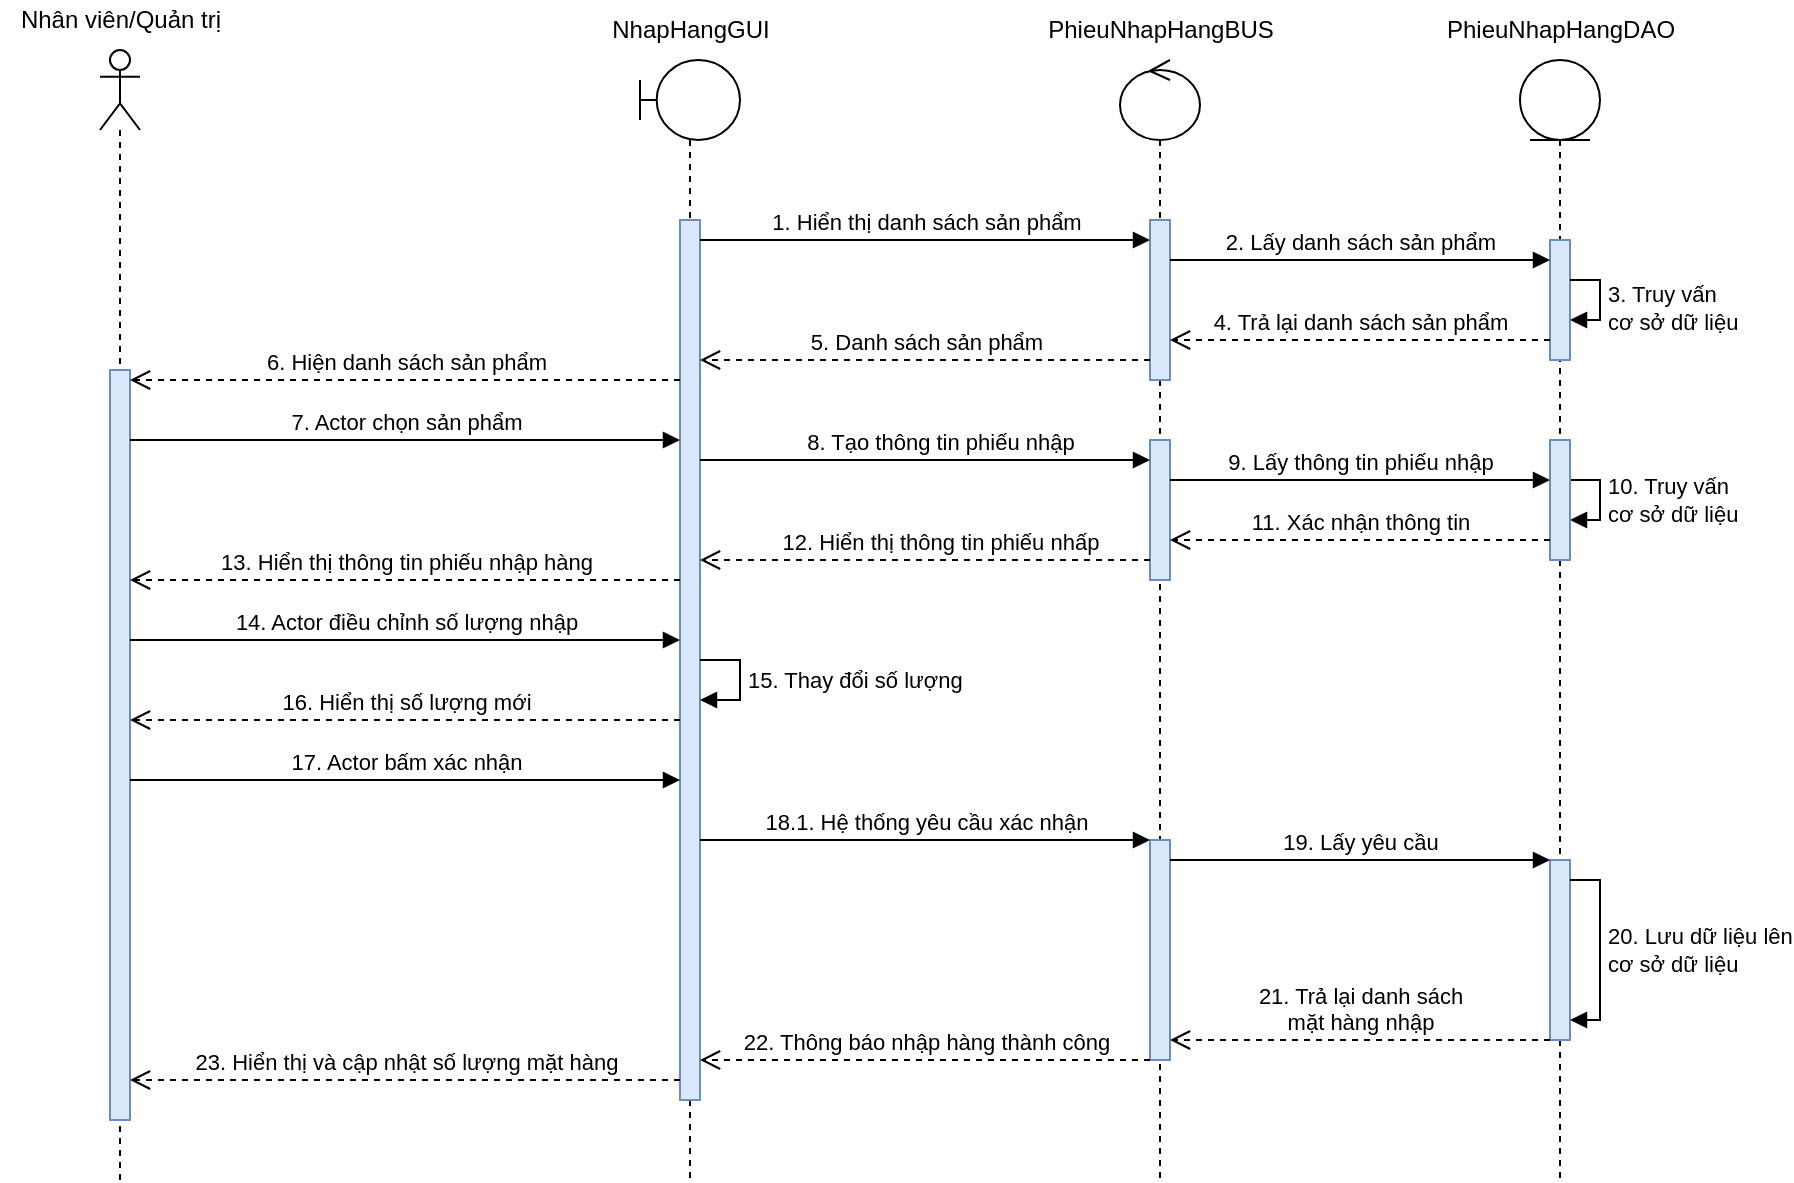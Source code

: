 <mxfile version="16.5.1" type="device"><diagram id="zxSlFvNWauaxwtIFHq2a" name="Page-1"><mxGraphModel dx="848" dy="696" grid="1" gridSize="10" guides="1" tooltips="1" connect="1" arrows="1" fold="1" page="1" pageScale="1" pageWidth="850" pageHeight="1100" math="0" shadow="0"><root><mxCell id="0"/><mxCell id="1" parent="0"/><mxCell id="zFtlnsnSB8njbzp9fkom-5" value="" style="shape=umlLifeline;participant=umlActor;perimeter=lifelinePerimeter;whiteSpace=wrap;html=1;container=1;collapsible=0;recursiveResize=0;verticalAlign=top;spacingTop=36;outlineConnect=0;" parent="1" vertex="1"><mxGeometry x="120" y="25" width="20" height="565" as="geometry"/></mxCell><mxCell id="zFtlnsnSB8njbzp9fkom-6" value="" style="html=1;points=[];perimeter=orthogonalPerimeter;fillColor=#dae8fc;strokeColor=#6c8ebf;" parent="zFtlnsnSB8njbzp9fkom-5" vertex="1"><mxGeometry x="5" y="160" width="10" height="375" as="geometry"/></mxCell><mxCell id="zFtlnsnSB8njbzp9fkom-7" value="Nhân viên/Quản trị" style="text;html=1;align=center;verticalAlign=middle;resizable=0;points=[];autosize=1;strokeColor=none;fillColor=none;" parent="1" vertex="1"><mxGeometry x="70" width="120" height="20" as="geometry"/></mxCell><mxCell id="zFtlnsnSB8njbzp9fkom-8" value="" style="shape=umlLifeline;participant=umlBoundary;perimeter=lifelinePerimeter;whiteSpace=wrap;html=1;container=1;collapsible=0;recursiveResize=0;verticalAlign=top;spacingTop=36;outlineConnect=0;" parent="1" vertex="1"><mxGeometry x="390" y="30" width="50" height="560" as="geometry"/></mxCell><mxCell id="QlTCgcY2syCkXcn_rZdn-1" value="" style="html=1;points=[];perimeter=orthogonalPerimeter;fillColor=#dae8fc;strokeColor=#6c8ebf;" parent="zFtlnsnSB8njbzp9fkom-8" vertex="1"><mxGeometry x="20" y="80" width="10" height="440" as="geometry"/></mxCell><mxCell id="V0rGVLi3v3cGWSiFY8pq-27" value="15. Thay đổi số lượng" style="edgeStyle=orthogonalEdgeStyle;html=1;align=left;spacingLeft=2;endArrow=block;rounded=0;" parent="zFtlnsnSB8njbzp9fkom-8" source="QlTCgcY2syCkXcn_rZdn-1" target="QlTCgcY2syCkXcn_rZdn-1" edge="1"><mxGeometry relative="1" as="geometry"><mxPoint x="93" y="280" as="sourcePoint"/><Array as="points"><mxPoint x="50" y="300"/><mxPoint x="50" y="320"/></Array><mxPoint x="98" y="300" as="targetPoint"/></mxGeometry></mxCell><mxCell id="zFtlnsnSB8njbzp9fkom-10" value="" style="shape=umlLifeline;participant=umlControl;perimeter=lifelinePerimeter;whiteSpace=wrap;html=1;container=1;collapsible=0;recursiveResize=0;verticalAlign=top;spacingTop=36;outlineConnect=0;" parent="1" vertex="1"><mxGeometry x="630" y="30" width="40" height="560" as="geometry"/></mxCell><mxCell id="QlTCgcY2syCkXcn_rZdn-2" value="" style="html=1;points=[];perimeter=orthogonalPerimeter;fillColor=#dae8fc;strokeColor=#6c8ebf;" parent="zFtlnsnSB8njbzp9fkom-10" vertex="1"><mxGeometry x="15" y="80" width="10" height="80" as="geometry"/></mxCell><mxCell id="V0rGVLi3v3cGWSiFY8pq-11" value="" style="html=1;points=[];perimeter=orthogonalPerimeter;fillColor=#dae8fc;strokeColor=#6c8ebf;" parent="zFtlnsnSB8njbzp9fkom-10" vertex="1"><mxGeometry x="15" y="390" width="10" height="110" as="geometry"/></mxCell><mxCell id="3vRETZdbolMtz3a7yPNI-3" value="" style="html=1;points=[];perimeter=orthogonalPerimeter;fillColor=#dae8fc;strokeColor=#6c8ebf;" parent="zFtlnsnSB8njbzp9fkom-10" vertex="1"><mxGeometry x="15" y="190" width="10" height="70" as="geometry"/></mxCell><mxCell id="zFtlnsnSB8njbzp9fkom-12" value="NhapHangGUI" style="text;html=1;align=center;verticalAlign=middle;resizable=0;points=[];autosize=1;strokeColor=none;fillColor=none;" parent="1" vertex="1"><mxGeometry x="365" width="100" height="30" as="geometry"/></mxCell><mxCell id="zFtlnsnSB8njbzp9fkom-13" value="PhieuNhapHangBUS" style="text;html=1;align=center;verticalAlign=middle;resizable=0;points=[];autosize=1;strokeColor=none;fillColor=none;" parent="1" vertex="1"><mxGeometry x="580" width="140" height="30" as="geometry"/></mxCell><mxCell id="zFtlnsnSB8njbzp9fkom-20" value="" style="shape=umlLifeline;participant=umlEntity;perimeter=lifelinePerimeter;whiteSpace=wrap;html=1;container=1;collapsible=0;recursiveResize=0;verticalAlign=top;spacingTop=36;outlineConnect=0;" parent="1" vertex="1"><mxGeometry x="830" y="30" width="40" height="560" as="geometry"/></mxCell><mxCell id="QlTCgcY2syCkXcn_rZdn-5" value="" style="html=1;points=[];perimeter=orthogonalPerimeter;fillColor=#dae8fc;strokeColor=#6c8ebf;" parent="zFtlnsnSB8njbzp9fkom-20" vertex="1"><mxGeometry x="15" y="90" width="10" height="60" as="geometry"/></mxCell><mxCell id="S6ySMNctU75X029BvpDs-12" value="3. Truy vấn&lt;br&gt;cơ sở dữ liệu" style="edgeStyle=orthogonalEdgeStyle;html=1;align=left;spacingLeft=2;endArrow=block;rounded=0;" parent="zFtlnsnSB8njbzp9fkom-20" source="QlTCgcY2syCkXcn_rZdn-5" target="QlTCgcY2syCkXcn_rZdn-5" edge="1"><mxGeometry x="0.162" relative="1" as="geometry"><mxPoint x="55" y="110" as="sourcePoint"/><Array as="points"><mxPoint x="40" y="110"/><mxPoint x="40" y="130"/></Array><mxPoint x="60" y="130" as="targetPoint"/><mxPoint as="offset"/></mxGeometry></mxCell><mxCell id="V0rGVLi3v3cGWSiFY8pq-4" value="10. Truy vấn&lt;br&gt;cơ sở dữ liệu" style="edgeStyle=orthogonalEdgeStyle;html=1;align=left;spacingLeft=2;endArrow=block;rounded=0;" parent="zFtlnsnSB8njbzp9fkom-20" source="V0rGVLi3v3cGWSiFY8pq-6" target="V0rGVLi3v3cGWSiFY8pq-6" edge="1"><mxGeometry relative="1" as="geometry"><mxPoint x="40" y="250" as="sourcePoint"/><Array as="points"><mxPoint x="40" y="210"/><mxPoint x="40" y="230"/></Array><mxPoint x="40" y="290" as="targetPoint"/><mxPoint as="offset"/></mxGeometry></mxCell><mxCell id="V0rGVLi3v3cGWSiFY8pq-6" value="" style="html=1;points=[];perimeter=orthogonalPerimeter;fillColor=#dae8fc;strokeColor=#6c8ebf;" parent="zFtlnsnSB8njbzp9fkom-20" vertex="1"><mxGeometry x="15" y="190" width="10" height="60" as="geometry"/></mxCell><mxCell id="V0rGVLi3v3cGWSiFY8pq-13" value="" style="html=1;points=[];perimeter=orthogonalPerimeter;fillColor=#dae8fc;strokeColor=#6c8ebf;" parent="zFtlnsnSB8njbzp9fkom-20" vertex="1"><mxGeometry x="15" y="400" width="10" height="90" as="geometry"/></mxCell><mxCell id="V0rGVLi3v3cGWSiFY8pq-15" value="20. Lưu dữ liệu lên&lt;br&gt;cơ sở dữ liệu" style="edgeStyle=orthogonalEdgeStyle;html=1;align=left;spacingLeft=2;endArrow=block;rounded=0;" parent="zFtlnsnSB8njbzp9fkom-20" source="V0rGVLi3v3cGWSiFY8pq-13" target="V0rGVLi3v3cGWSiFY8pq-13" edge="1"><mxGeometry relative="1" as="geometry"><mxPoint x="45" y="380" as="sourcePoint"/><Array as="points"><mxPoint x="40" y="410"/><mxPoint x="40" y="480"/></Array><mxPoint x="50" y="400" as="targetPoint"/></mxGeometry></mxCell><mxCell id="zFtlnsnSB8njbzp9fkom-22" value="PhieuNhapHangDAO" style="text;html=1;align=center;verticalAlign=middle;resizable=0;points=[];autosize=1;strokeColor=none;fillColor=none;" parent="1" vertex="1"><mxGeometry x="780" width="140" height="30" as="geometry"/></mxCell><mxCell id="S6ySMNctU75X029BvpDs-2" value="7. Actor chọn sản phẩm" style="html=1;verticalAlign=bottom;endArrow=block;rounded=0;" parent="1" source="zFtlnsnSB8njbzp9fkom-6" target="QlTCgcY2syCkXcn_rZdn-1" edge="1"><mxGeometry width="80" relative="1" as="geometry"><mxPoint x="250" y="160" as="sourcePoint"/><mxPoint x="330" y="160" as="targetPoint"/><Array as="points"><mxPoint x="320" y="220"/></Array></mxGeometry></mxCell><mxCell id="S6ySMNctU75X029BvpDs-3" value="1. Hiển thị danh sách sản phẩm" style="html=1;verticalAlign=bottom;endArrow=block;rounded=0;" parent="1" source="QlTCgcY2syCkXcn_rZdn-1" target="QlTCgcY2syCkXcn_rZdn-2" edge="1"><mxGeometry width="80" relative="1" as="geometry"><mxPoint x="450" y="280" as="sourcePoint"/><mxPoint x="530" y="280" as="targetPoint"/><Array as="points"><mxPoint x="510" y="120"/></Array></mxGeometry></mxCell><mxCell id="S6ySMNctU75X029BvpDs-4" value="2. Lấy danh sách sản phẩm" style="html=1;verticalAlign=bottom;endArrow=block;rounded=0;" parent="1" source="QlTCgcY2syCkXcn_rZdn-2" target="QlTCgcY2syCkXcn_rZdn-5" edge="1"><mxGeometry width="80" relative="1" as="geometry"><mxPoint x="490" y="280" as="sourcePoint"/><mxPoint x="570" y="280" as="targetPoint"/><Array as="points"><mxPoint x="740" y="130"/></Array></mxGeometry></mxCell><mxCell id="S6ySMNctU75X029BvpDs-9" value="4. Trả lại danh sách sản phẩm" style="html=1;verticalAlign=bottom;endArrow=open;dashed=1;endSize=8;rounded=0;" parent="1" source="QlTCgcY2syCkXcn_rZdn-5" target="QlTCgcY2syCkXcn_rZdn-2" edge="1"><mxGeometry relative="1" as="geometry"><mxPoint x="570" y="280" as="sourcePoint"/><mxPoint x="490" y="280" as="targetPoint"/><Array as="points"><mxPoint x="770" y="170"/></Array></mxGeometry></mxCell><mxCell id="S6ySMNctU75X029BvpDs-10" value="5. Danh sách sản phẩm" style="html=1;verticalAlign=bottom;endArrow=open;dashed=1;endSize=8;rounded=0;" parent="1" source="QlTCgcY2syCkXcn_rZdn-2" target="QlTCgcY2syCkXcn_rZdn-1" edge="1"><mxGeometry relative="1" as="geometry"><mxPoint x="530" y="280" as="sourcePoint"/><mxPoint x="450" y="280" as="targetPoint"/><Array as="points"><mxPoint x="520" y="180"/></Array></mxGeometry></mxCell><mxCell id="V0rGVLi3v3cGWSiFY8pq-1" value="8. Tạo thông tin phiếu nhập" style="html=1;verticalAlign=bottom;endArrow=block;rounded=0;" parent="1" source="QlTCgcY2syCkXcn_rZdn-1" target="3vRETZdbolMtz3a7yPNI-3" edge="1"><mxGeometry x="0.067" width="80" relative="1" as="geometry"><mxPoint x="420" y="250" as="sourcePoint"/><mxPoint x="780" y="270" as="targetPoint"/><Array as="points"><mxPoint x="600" y="230"/></Array><mxPoint as="offset"/></mxGeometry></mxCell><mxCell id="V0rGVLi3v3cGWSiFY8pq-7" value="12. Hiển thị thông tin phiếu nhấp" style="html=1;verticalAlign=bottom;endArrow=open;dashed=1;endSize=8;rounded=0;" parent="1" source="3vRETZdbolMtz3a7yPNI-3" target="QlTCgcY2syCkXcn_rZdn-1" edge="1"><mxGeometry x="-0.067" relative="1" as="geometry"><mxPoint x="530" y="280" as="sourcePoint"/><mxPoint x="450" y="280" as="targetPoint"/><Array as="points"><mxPoint x="630" y="280"/><mxPoint x="530" y="280"/></Array><mxPoint as="offset"/></mxGeometry></mxCell><mxCell id="V0rGVLi3v3cGWSiFY8pq-9" value="17. Actor bấm xác nhận" style="html=1;verticalAlign=bottom;endArrow=block;rounded=0;" parent="1" source="zFtlnsnSB8njbzp9fkom-6" target="QlTCgcY2syCkXcn_rZdn-1" edge="1"><mxGeometry width="80" relative="1" as="geometry"><mxPoint x="215" y="380" as="sourcePoint"/><mxPoint x="410" y="380" as="targetPoint"/><Array as="points"><mxPoint x="310" y="390"/></Array></mxGeometry></mxCell><mxCell id="V0rGVLi3v3cGWSiFY8pq-10" value="18.1. Hệ thống yêu cầu xác nhận" style="html=1;verticalAlign=bottom;endArrow=block;rounded=0;" parent="1" source="QlTCgcY2syCkXcn_rZdn-1" target="V0rGVLi3v3cGWSiFY8pq-11" edge="1"><mxGeometry width="80" relative="1" as="geometry"><mxPoint x="420" y="410" as="sourcePoint"/><mxPoint x="530" y="390" as="targetPoint"/><Array as="points"><mxPoint x="520" y="420"/></Array></mxGeometry></mxCell><mxCell id="V0rGVLi3v3cGWSiFY8pq-12" value="19. Lấy yêu cầu" style="html=1;verticalAlign=bottom;endArrow=block;rounded=0;" parent="1" source="V0rGVLi3v3cGWSiFY8pq-11" target="V0rGVLi3v3cGWSiFY8pq-13" edge="1"><mxGeometry width="80" relative="1" as="geometry"><mxPoint x="500" y="310" as="sourcePoint"/><mxPoint x="580" y="310" as="targetPoint"/><Array as="points"><mxPoint x="750" y="430"/></Array></mxGeometry></mxCell><mxCell id="V0rGVLi3v3cGWSiFY8pq-16" value="21. Trả lại danh sách&lt;br&gt;mặt hàng nhập" style="html=1;verticalAlign=bottom;endArrow=open;dashed=1;endSize=8;rounded=0;" parent="1" source="V0rGVLi3v3cGWSiFY8pq-13" target="V0rGVLi3v3cGWSiFY8pq-11" edge="1"><mxGeometry relative="1" as="geometry"><mxPoint x="580" y="300" as="sourcePoint"/><mxPoint x="500" y="300" as="targetPoint"/><Array as="points"><mxPoint x="750" y="520"/></Array></mxGeometry></mxCell><mxCell id="V0rGVLi3v3cGWSiFY8pq-20" value="22. Thông báo nhập hàng thành công" style="html=1;verticalAlign=bottom;endArrow=open;dashed=1;endSize=8;rounded=0;" parent="1" source="V0rGVLi3v3cGWSiFY8pq-11" target="QlTCgcY2syCkXcn_rZdn-1" edge="1"><mxGeometry relative="1" as="geometry"><mxPoint x="540" y="440" as="sourcePoint"/><mxPoint x="420" y="470" as="targetPoint"/><Array as="points"><mxPoint x="520" y="530"/></Array></mxGeometry></mxCell><mxCell id="V0rGVLi3v3cGWSiFY8pq-21" value="23. Hiển thị và cập nhật số lượng mặt hàng" style="html=1;verticalAlign=bottom;endArrow=open;dashed=1;endSize=8;rounded=0;" parent="1" source="QlTCgcY2syCkXcn_rZdn-1" target="zFtlnsnSB8njbzp9fkom-6" edge="1"><mxGeometry relative="1" as="geometry"><mxPoint x="410" y="480" as="sourcePoint"/><mxPoint x="215" y="480" as="targetPoint"/><Array as="points"><mxPoint x="370" y="540"/><mxPoint x="330" y="540"/></Array></mxGeometry></mxCell><mxCell id="V0rGVLi3v3cGWSiFY8pq-22" value="13. Hiển thị thông tin phiếu nhập hàng" style="html=1;verticalAlign=bottom;endArrow=open;dashed=1;endSize=8;rounded=0;" parent="1" source="QlTCgcY2syCkXcn_rZdn-1" target="zFtlnsnSB8njbzp9fkom-6" edge="1"><mxGeometry relative="1" as="geometry"><mxPoint x="540" y="520" as="sourcePoint"/><mxPoint x="460" y="520" as="targetPoint"/><Array as="points"><mxPoint x="330" y="290"/></Array></mxGeometry></mxCell><mxCell id="V0rGVLi3v3cGWSiFY8pq-23" value="14. Actor điều chỉnh số lượng nhập" style="html=1;verticalAlign=bottom;endArrow=block;rounded=0;" parent="1" source="zFtlnsnSB8njbzp9fkom-6" target="QlTCgcY2syCkXcn_rZdn-1" edge="1"><mxGeometry width="80" relative="1" as="geometry"><mxPoint x="460" y="270" as="sourcePoint"/><mxPoint x="540" y="270" as="targetPoint"/><Array as="points"><mxPoint x="320" y="320"/></Array></mxGeometry></mxCell><mxCell id="V0rGVLi3v3cGWSiFY8pq-28" value="16. Hiển thị số lượng mới" style="html=1;verticalAlign=bottom;endArrow=open;dashed=1;endSize=8;rounded=0;" parent="1" source="QlTCgcY2syCkXcn_rZdn-1" target="zFtlnsnSB8njbzp9fkom-6" edge="1"><mxGeometry relative="1" as="geometry"><mxPoint x="540" y="270" as="sourcePoint"/><mxPoint x="460" y="270" as="targetPoint"/><Array as="points"><mxPoint x="310" y="360"/></Array></mxGeometry></mxCell><mxCell id="3vRETZdbolMtz3a7yPNI-1" value="6. Hiện danh sách sản phẩm" style="html=1;verticalAlign=bottom;endArrow=open;dashed=1;endSize=8;rounded=0;" parent="1" source="QlTCgcY2syCkXcn_rZdn-1" target="zFtlnsnSB8njbzp9fkom-6" edge="1"><mxGeometry relative="1" as="geometry"><mxPoint x="220" y="150" as="sourcePoint"/><mxPoint x="140" y="150" as="targetPoint"/><Array as="points"><mxPoint x="280" y="190"/></Array></mxGeometry></mxCell><mxCell id="3vRETZdbolMtz3a7yPNI-4" value="9. Lấy thông tin phiếu nhập" style="html=1;verticalAlign=bottom;endArrow=block;rounded=0;" parent="1" source="3vRETZdbolMtz3a7yPNI-3" target="V0rGVLi3v3cGWSiFY8pq-6" edge="1"><mxGeometry width="80" relative="1" as="geometry"><mxPoint x="600" y="290" as="sourcePoint"/><mxPoint x="680" y="290" as="targetPoint"/><Array as="points"><mxPoint x="750" y="240"/></Array></mxGeometry></mxCell><mxCell id="3vRETZdbolMtz3a7yPNI-5" value="11. Xác nhận thông tin" style="html=1;verticalAlign=bottom;endArrow=open;dashed=1;endSize=8;rounded=0;" parent="1" source="V0rGVLi3v3cGWSiFY8pq-6" target="3vRETZdbolMtz3a7yPNI-3" edge="1"><mxGeometry relative="1" as="geometry"><mxPoint x="680" y="290" as="sourcePoint"/><mxPoint x="600" y="290" as="targetPoint"/><Array as="points"><mxPoint x="750" y="270"/></Array></mxGeometry></mxCell></root></mxGraphModel></diagram></mxfile>